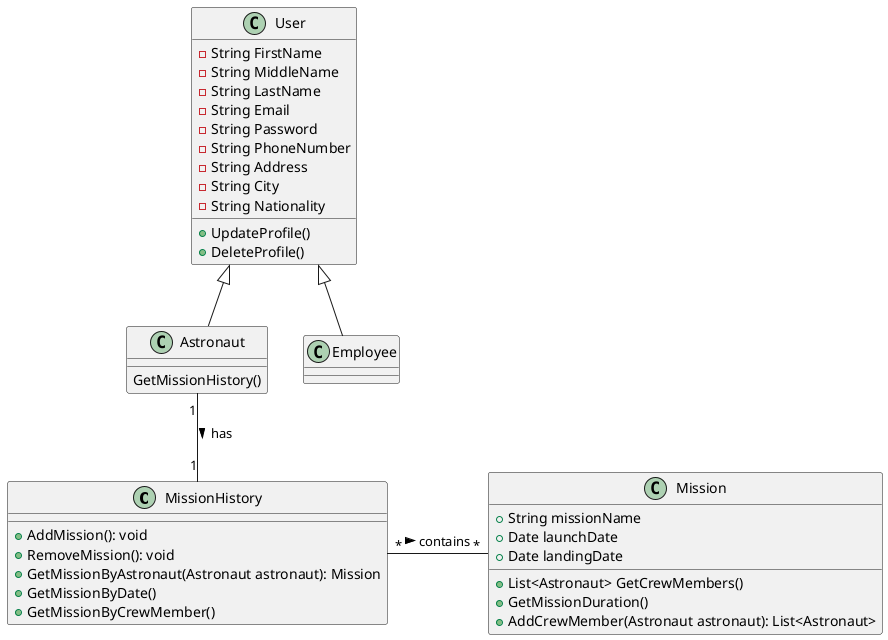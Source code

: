 @startuml

class MissionHistory {
    +AddMission(): void
    +RemoveMission(): void
    +GetMissionByAstronaut(Astronaut astronaut): Mission
    +GetMissionByDate()
    +GetMissionByCrewMember()
}

class User {
    -String FirstName
    -String MiddleName
    -String LastName
    -String Email
    -String Password
    -String PhoneNumber
    -String Address
    -String City
    -String Nationality
    +UpdateProfile()
    +DeleteProfile()
}

class Astronaut {
    GetMissionHistory()

}

class Employee {
}

class Mission {
    +String missionName
    +Date launchDate
    +Date landingDate
    ' -List<Astronaut> crew '
    +List<Astronaut> GetCrewMembers()
    +GetMissionDuration()
    +AddCrewMember(Astronaut astronaut): List<Astronaut> 
}

User <|-- Astronaut
User <|-- Employee

Astronaut "1" -down- "1" MissionHistory : has >
MissionHistory "*" -right- "*" Mission : contains >

@enduml

